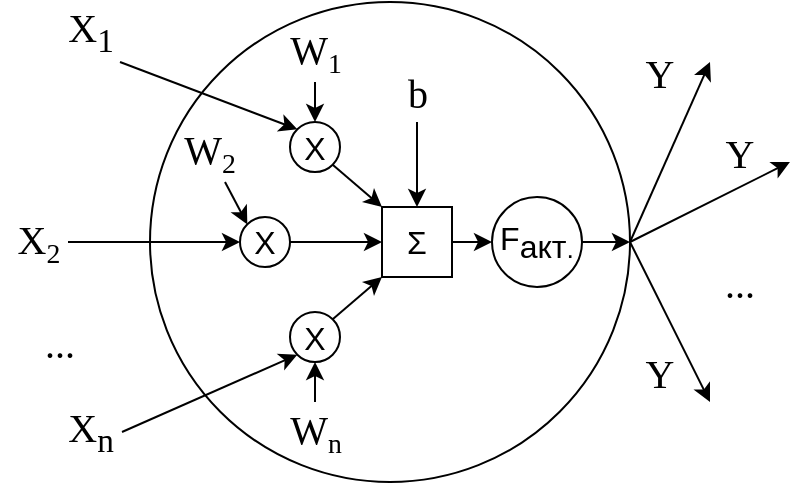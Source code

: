 <mxfile version="24.0.2" type="device">
  <diagram name="Страница — 1" id="Mr-a5qJRFT9egZu9b4EL">
    <mxGraphModel dx="594" dy="348" grid="1" gridSize="10" guides="1" tooltips="1" connect="1" arrows="1" fold="1" page="1" pageScale="1" pageWidth="1169" pageHeight="827" math="0" shadow="0">
      <root>
        <mxCell id="0" />
        <mxCell id="1" parent="0" />
        <mxCell id="cYeco5_5NZNaWGogSFUn-57" value="" style="ellipse;whiteSpace=wrap;html=1;aspect=fixed;" vertex="1" parent="1">
          <mxGeometry x="400" y="200" width="240" height="240" as="geometry" />
        </mxCell>
        <mxCell id="cYeco5_5NZNaWGogSFUn-4" value="&lt;font style=&quot;font-size: 20px;&quot;&gt;X&lt;sub&gt;1&lt;/sub&gt;&lt;/font&gt;" style="text;html=1;align=center;verticalAlign=middle;whiteSpace=wrap;rounded=0;fontFamily=Times New Roman;" vertex="1" parent="1">
          <mxGeometry x="356" y="200" width="29" height="30" as="geometry" />
        </mxCell>
        <mxCell id="cYeco5_5NZNaWGogSFUn-79" style="edgeStyle=orthogonalEdgeStyle;rounded=0;orthogonalLoop=1;jettySize=auto;html=1;entryX=0;entryY=0.5;entryDx=0;entryDy=0;" edge="1" parent="1" source="cYeco5_5NZNaWGogSFUn-5" target="cYeco5_5NZNaWGogSFUn-73">
          <mxGeometry relative="1" as="geometry" />
        </mxCell>
        <mxCell id="cYeco5_5NZNaWGogSFUn-5" value="&lt;font style=&quot;font-size: 20px;&quot;&gt;X&lt;/font&gt;&lt;font style=&quot;font-size: 16.667px;&quot;&gt;&lt;sub&gt;2&lt;/sub&gt;&lt;/font&gt;" style="text;html=1;align=center;verticalAlign=middle;whiteSpace=wrap;rounded=0;fontFamily=Times New Roman;" vertex="1" parent="1">
          <mxGeometry x="330" y="305" width="29" height="30" as="geometry" />
        </mxCell>
        <mxCell id="cYeco5_5NZNaWGogSFUn-7" value="&lt;span style=&quot;font-size: 20px;&quot;&gt;...&lt;/span&gt;" style="text;html=1;align=center;verticalAlign=middle;whiteSpace=wrap;rounded=0;fontFamily=Times New Roman;" vertex="1" parent="1">
          <mxGeometry x="325" y="355" width="60" height="30" as="geometry" />
        </mxCell>
        <mxCell id="cYeco5_5NZNaWGogSFUn-8" value="&lt;span style=&quot;font-size: 20px;&quot;&gt;X&lt;sub&gt;n&lt;/sub&gt;&lt;/span&gt;" style="text;html=1;align=center;verticalAlign=middle;whiteSpace=wrap;rounded=0;fontFamily=Times New Roman;" vertex="1" parent="1">
          <mxGeometry x="355" y="400" width="31" height="30" as="geometry" />
        </mxCell>
        <mxCell id="cYeco5_5NZNaWGogSFUn-56" value="&lt;span style=&quot;font-size: 20px;&quot;&gt;...&lt;/span&gt;" style="text;html=1;align=center;verticalAlign=middle;whiteSpace=wrap;rounded=0;fontFamily=Times New Roman;" vertex="1" parent="1">
          <mxGeometry x="665" y="325" width="60" height="30" as="geometry" />
        </mxCell>
        <mxCell id="cYeco5_5NZNaWGogSFUn-59" value="&lt;span style=&quot;font-family: &amp;quot;YS Text&amp;quot;, Arial, Helvetica, &amp;quot;Arial Unicode MS&amp;quot;, sans-serif; text-align: start; background-color: rgb(255, 255, 255);&quot;&gt;&lt;font style=&quot;font-size: 16px;&quot;&gt;Σ&lt;/font&gt;&lt;/span&gt;" style="whiteSpace=wrap;html=1;aspect=fixed;fontColor=#000000;" vertex="1" parent="1">
          <mxGeometry x="516" y="302.5" width="35" height="35" as="geometry" />
        </mxCell>
        <mxCell id="cYeco5_5NZNaWGogSFUn-62" value="&lt;font style=&quot;font-size: 16px;&quot;&gt;&lt;font style=&quot;font-size: 16px;&quot;&gt;F&lt;/font&gt;&lt;sub style=&quot;&quot;&gt;&lt;font style=&quot;font-size: 16px;&quot;&gt;акт&lt;/font&gt;.&lt;/sub&gt;&lt;/font&gt;" style="ellipse;whiteSpace=wrap;html=1;aspect=fixed;" vertex="1" parent="1">
          <mxGeometry x="571" y="297.5" width="45" height="45" as="geometry" />
        </mxCell>
        <mxCell id="cYeco5_5NZNaWGogSFUn-63" value="" style="endArrow=classic;html=1;rounded=0;exitX=1;exitY=0.5;exitDx=0;exitDy=0;entryX=0;entryY=0.5;entryDx=0;entryDy=0;" edge="1" parent="1" source="cYeco5_5NZNaWGogSFUn-59" target="cYeco5_5NZNaWGogSFUn-62">
          <mxGeometry width="50" height="50" relative="1" as="geometry">
            <mxPoint x="550" y="290" as="sourcePoint" />
            <mxPoint x="600" y="240" as="targetPoint" />
          </mxGeometry>
        </mxCell>
        <mxCell id="cYeco5_5NZNaWGogSFUn-64" value="" style="endArrow=classic;html=1;rounded=0;exitX=1;exitY=0.5;exitDx=0;exitDy=0;entryX=1;entryY=0.5;entryDx=0;entryDy=0;" edge="1" parent="1" source="cYeco5_5NZNaWGogSFUn-62" target="cYeco5_5NZNaWGogSFUn-57">
          <mxGeometry width="50" height="50" relative="1" as="geometry">
            <mxPoint x="550" y="290" as="sourcePoint" />
            <mxPoint x="600" y="240" as="targetPoint" />
          </mxGeometry>
        </mxCell>
        <mxCell id="cYeco5_5NZNaWGogSFUn-65" value="" style="endArrow=classic;html=1;rounded=0;exitX=1;exitY=0.5;exitDx=0;exitDy=0;entryX=0;entryY=1;entryDx=0;entryDy=0;" edge="1" parent="1" source="cYeco5_5NZNaWGogSFUn-57">
          <mxGeometry width="50" height="50" relative="1" as="geometry">
            <mxPoint x="550" y="290" as="sourcePoint" />
            <mxPoint x="680" y="230" as="targetPoint" />
          </mxGeometry>
        </mxCell>
        <mxCell id="cYeco5_5NZNaWGogSFUn-66" value="&lt;span style=&quot;font-size: 20px;&quot;&gt;Y&lt;/span&gt;" style="text;html=1;align=center;verticalAlign=middle;whiteSpace=wrap;rounded=0;fontFamily=Times New Roman;" vertex="1" parent="1">
          <mxGeometry x="640" y="220" width="30" height="30" as="geometry" />
        </mxCell>
        <mxCell id="cYeco5_5NZNaWGogSFUn-67" value="" style="endArrow=classic;html=1;rounded=0;exitX=1;exitY=0.5;exitDx=0;exitDy=0;" edge="1" parent="1" source="cYeco5_5NZNaWGogSFUn-57">
          <mxGeometry width="50" height="50" relative="1" as="geometry">
            <mxPoint x="550" y="290" as="sourcePoint" />
            <mxPoint x="720" y="280" as="targetPoint" />
          </mxGeometry>
        </mxCell>
        <mxCell id="cYeco5_5NZNaWGogSFUn-68" value="&lt;span style=&quot;font-size: 20px;&quot;&gt;Y&lt;/span&gt;" style="text;html=1;align=center;verticalAlign=middle;whiteSpace=wrap;rounded=0;fontFamily=Times New Roman;" vertex="1" parent="1">
          <mxGeometry x="680" y="260" width="30" height="30" as="geometry" />
        </mxCell>
        <mxCell id="cYeco5_5NZNaWGogSFUn-69" value="" style="endArrow=classic;html=1;rounded=0;exitX=1;exitY=0.5;exitDx=0;exitDy=0;" edge="1" parent="1" source="cYeco5_5NZNaWGogSFUn-57">
          <mxGeometry width="50" height="50" relative="1" as="geometry">
            <mxPoint x="550" y="410" as="sourcePoint" />
            <mxPoint x="680" y="400" as="targetPoint" />
          </mxGeometry>
        </mxCell>
        <mxCell id="cYeco5_5NZNaWGogSFUn-70" value="&lt;span style=&quot;font-size: 20px;&quot;&gt;Y&lt;/span&gt;" style="text;html=1;align=center;verticalAlign=middle;whiteSpace=wrap;rounded=0;fontFamily=Times New Roman;" vertex="1" parent="1">
          <mxGeometry x="640" y="370" width="30" height="30" as="geometry" />
        </mxCell>
        <mxCell id="cYeco5_5NZNaWGogSFUn-72" value="&lt;span style=&quot;font-size: 16px;&quot;&gt;Х&lt;/span&gt;" style="ellipse;whiteSpace=wrap;html=1;aspect=fixed;" vertex="1" parent="1">
          <mxGeometry x="470" y="260" width="25" height="25" as="geometry" />
        </mxCell>
        <mxCell id="cYeco5_5NZNaWGogSFUn-73" value="&lt;span style=&quot;font-size: 16px;&quot;&gt;Х&lt;/span&gt;" style="ellipse;whiteSpace=wrap;html=1;aspect=fixed;" vertex="1" parent="1">
          <mxGeometry x="445" y="307.5" width="25" height="25" as="geometry" />
        </mxCell>
        <mxCell id="cYeco5_5NZNaWGogSFUn-74" value="&lt;span style=&quot;font-size: 16px;&quot;&gt;Х&lt;/span&gt;" style="ellipse;whiteSpace=wrap;html=1;aspect=fixed;" vertex="1" parent="1">
          <mxGeometry x="470" y="355" width="25" height="25" as="geometry" />
        </mxCell>
        <mxCell id="cYeco5_5NZNaWGogSFUn-75" value="" style="endArrow=classic;html=1;rounded=0;exitX=1;exitY=1;exitDx=0;exitDy=0;entryX=0;entryY=0;entryDx=0;entryDy=0;" edge="1" parent="1" source="cYeco5_5NZNaWGogSFUn-72" target="cYeco5_5NZNaWGogSFUn-59">
          <mxGeometry width="50" height="50" relative="1" as="geometry">
            <mxPoint x="550" y="290" as="sourcePoint" />
            <mxPoint x="600" y="240" as="targetPoint" />
          </mxGeometry>
        </mxCell>
        <mxCell id="cYeco5_5NZNaWGogSFUn-76" value="" style="endArrow=classic;html=1;rounded=0;exitX=1;exitY=0;exitDx=0;exitDy=0;entryX=0;entryY=1;entryDx=0;entryDy=0;" edge="1" parent="1" source="cYeco5_5NZNaWGogSFUn-74" target="cYeco5_5NZNaWGogSFUn-59">
          <mxGeometry width="50" height="50" relative="1" as="geometry">
            <mxPoint x="550" y="290" as="sourcePoint" />
            <mxPoint x="600" y="240" as="targetPoint" />
          </mxGeometry>
        </mxCell>
        <mxCell id="cYeco5_5NZNaWGogSFUn-77" value="" style="endArrow=classic;html=1;rounded=0;exitX=1;exitY=0.5;exitDx=0;exitDy=0;entryX=0;entryY=0.5;entryDx=0;entryDy=0;" edge="1" parent="1" source="cYeco5_5NZNaWGogSFUn-73" target="cYeco5_5NZNaWGogSFUn-59">
          <mxGeometry width="50" height="50" relative="1" as="geometry">
            <mxPoint x="550" y="290" as="sourcePoint" />
            <mxPoint x="600" y="240" as="targetPoint" />
          </mxGeometry>
        </mxCell>
        <mxCell id="cYeco5_5NZNaWGogSFUn-78" value="" style="endArrow=classic;html=1;rounded=0;entryX=0;entryY=0;entryDx=0;entryDy=0;exitX=1;exitY=1;exitDx=0;exitDy=0;" edge="1" parent="1" source="cYeco5_5NZNaWGogSFUn-4" target="cYeco5_5NZNaWGogSFUn-72">
          <mxGeometry width="50" height="50" relative="1" as="geometry">
            <mxPoint x="550" y="290" as="sourcePoint" />
            <mxPoint x="600" y="240" as="targetPoint" />
          </mxGeometry>
        </mxCell>
        <mxCell id="cYeco5_5NZNaWGogSFUn-80" value="" style="endArrow=classic;html=1;rounded=0;exitX=1;exitY=0.5;exitDx=0;exitDy=0;entryX=0;entryY=1;entryDx=0;entryDy=0;" edge="1" parent="1" source="cYeco5_5NZNaWGogSFUn-8" target="cYeco5_5NZNaWGogSFUn-74">
          <mxGeometry width="50" height="50" relative="1" as="geometry">
            <mxPoint x="550" y="290" as="sourcePoint" />
            <mxPoint x="600" y="240" as="targetPoint" />
          </mxGeometry>
        </mxCell>
        <mxCell id="cYeco5_5NZNaWGogSFUn-82" style="edgeStyle=orthogonalEdgeStyle;rounded=0;orthogonalLoop=1;jettySize=auto;html=1;entryX=0.5;entryY=0;entryDx=0;entryDy=0;" edge="1" parent="1" source="cYeco5_5NZNaWGogSFUn-81" target="cYeco5_5NZNaWGogSFUn-59">
          <mxGeometry relative="1" as="geometry" />
        </mxCell>
        <mxCell id="cYeco5_5NZNaWGogSFUn-81" value="&lt;span style=&quot;font-size: 20px;&quot;&gt;b&lt;/span&gt;" style="text;html=1;align=center;verticalAlign=middle;whiteSpace=wrap;rounded=0;fontFamily=Times New Roman;" vertex="1" parent="1">
          <mxGeometry x="518.5" y="230" width="30" height="30" as="geometry" />
        </mxCell>
        <mxCell id="cYeco5_5NZNaWGogSFUn-83" value="&lt;span style=&quot;font-size: 20px;&quot;&gt;W&lt;/span&gt;&lt;span style=&quot;font-size: 16.667px;&quot;&gt;&lt;sub&gt;1&lt;/sub&gt;&lt;/span&gt;" style="text;html=1;align=center;verticalAlign=middle;whiteSpace=wrap;rounded=0;fontFamily=Times New Roman;" vertex="1" parent="1">
          <mxGeometry x="467.5" y="210" width="30" height="30" as="geometry" />
        </mxCell>
        <mxCell id="cYeco5_5NZNaWGogSFUn-85" value="&lt;span style=&quot;font-size: 20px;&quot;&gt;W&lt;/span&gt;&lt;span style=&quot;font-size: 16.667px;&quot;&gt;&lt;sub&gt;2&lt;/sub&gt;&lt;/span&gt;" style="text;html=1;align=center;verticalAlign=middle;whiteSpace=wrap;rounded=0;fontFamily=Times New Roman;" vertex="1" parent="1">
          <mxGeometry x="415" y="260" width="30" height="30" as="geometry" />
        </mxCell>
        <mxCell id="cYeco5_5NZNaWGogSFUn-86" value="&lt;span style=&quot;font-size: 20px;&quot;&gt;W&lt;/span&gt;&lt;span style=&quot;font-size: 16.667px;&quot;&gt;&lt;sub&gt;n&lt;/sub&gt;&lt;/span&gt;" style="text;html=1;align=center;verticalAlign=middle;whiteSpace=wrap;rounded=0;fontFamily=Times New Roman;" vertex="1" parent="1">
          <mxGeometry x="467.5" y="400" width="30" height="30" as="geometry" />
        </mxCell>
        <mxCell id="cYeco5_5NZNaWGogSFUn-87" value="" style="endArrow=classic;html=1;rounded=0;exitX=0.5;exitY=0;exitDx=0;exitDy=0;entryX=0.5;entryY=1;entryDx=0;entryDy=0;" edge="1" parent="1" source="cYeco5_5NZNaWGogSFUn-86" target="cYeco5_5NZNaWGogSFUn-74">
          <mxGeometry width="50" height="50" relative="1" as="geometry">
            <mxPoint x="550" y="290" as="sourcePoint" />
            <mxPoint x="600" y="240" as="targetPoint" />
          </mxGeometry>
        </mxCell>
        <mxCell id="cYeco5_5NZNaWGogSFUn-88" value="" style="endArrow=classic;html=1;rounded=0;exitX=0.5;exitY=1;exitDx=0;exitDy=0;entryX=0.5;entryY=0;entryDx=0;entryDy=0;" edge="1" parent="1" source="cYeco5_5NZNaWGogSFUn-83" target="cYeco5_5NZNaWGogSFUn-72">
          <mxGeometry width="50" height="50" relative="1" as="geometry">
            <mxPoint x="480" y="310" as="sourcePoint" />
            <mxPoint x="530" y="260" as="targetPoint" />
          </mxGeometry>
        </mxCell>
        <mxCell id="cYeco5_5NZNaWGogSFUn-89" value="" style="endArrow=classic;html=1;rounded=0;entryX=0;entryY=0;entryDx=0;entryDy=0;exitX=0.75;exitY=1;exitDx=0;exitDy=0;" edge="1" parent="1" source="cYeco5_5NZNaWGogSFUn-85" target="cYeco5_5NZNaWGogSFUn-73">
          <mxGeometry width="50" height="50" relative="1" as="geometry">
            <mxPoint x="510" y="360" as="sourcePoint" />
            <mxPoint x="560" y="310" as="targetPoint" />
          </mxGeometry>
        </mxCell>
      </root>
    </mxGraphModel>
  </diagram>
</mxfile>
